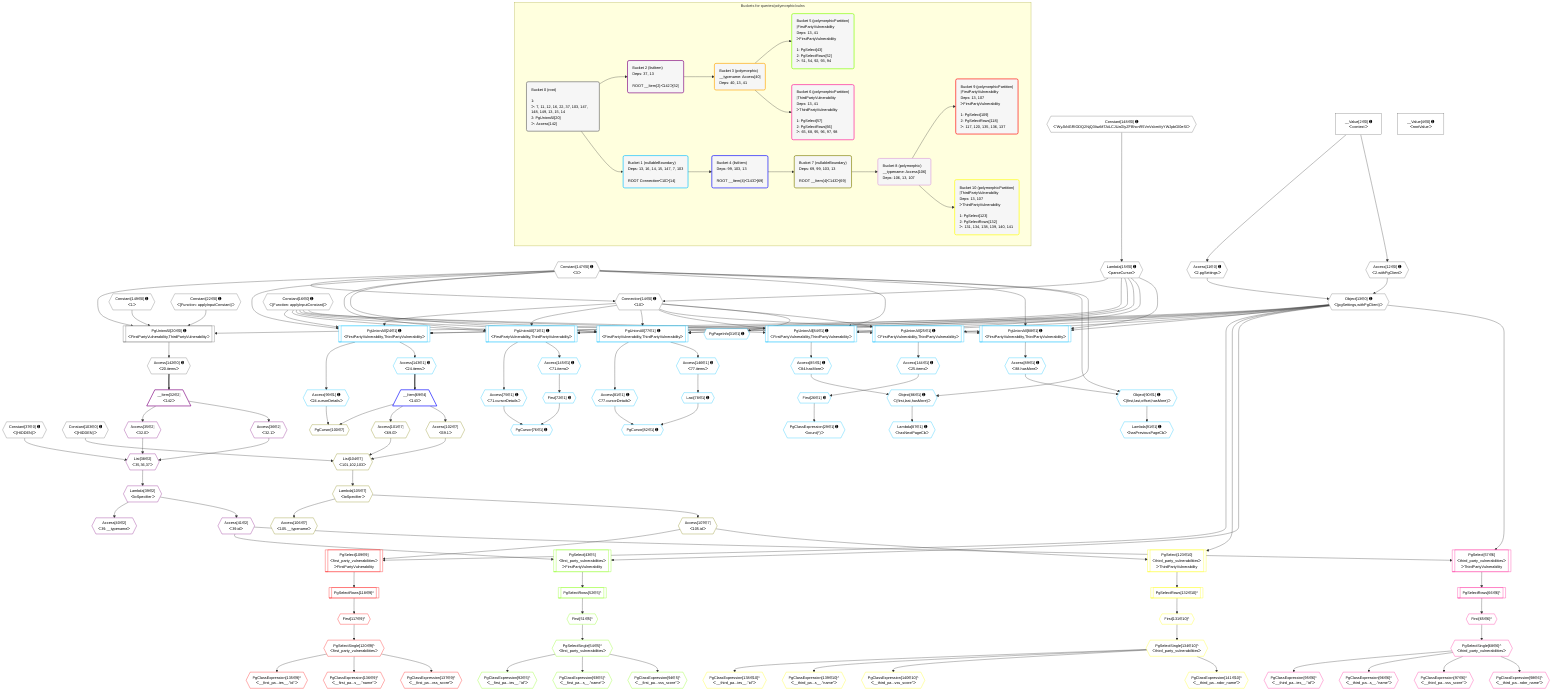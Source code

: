 %%{init: {'themeVariables': { 'fontSize': '12px'}}}%%
graph TD
    classDef path fill:#eee,stroke:#000,color:#000
    classDef plan fill:#fff,stroke-width:1px,color:#000
    classDef itemplan fill:#fff,stroke-width:2px,color:#000
    classDef unbatchedplan fill:#dff,stroke-width:1px,color:#000
    classDef sideeffectplan fill:#fcc,stroke-width:2px,color:#000
    classDef bucket fill:#f6f6f6,color:#000,stroke-width:2px,text-align:left

    subgraph "Buckets for queries/polymorphic/vulns"
    Bucket0("Bucket 0 (root)<br /><br />1: <br />ᐳ: 7, 11, 12, 16, 22, 37, 103, 147, 148, 149, 13, 15, 14<br />2: PgUnionAll[20]<br />ᐳ: Access[142]"):::bucket
    Bucket1("Bucket 1 (nullableBoundary)<br />Deps: 13, 16, 14, 15, 147, 7, 103<br /><br />ROOT Connectionᐸ10ᐳ[14]"):::bucket
    Bucket2("Bucket 2 (listItem)<br />Deps: 37, 13<br /><br />ROOT __Item{2}ᐸ142ᐳ[32]"):::bucket
    Bucket3("Bucket 3 (polymorphic)<br />__typename: Access[40]<br />Deps: 40, 13, 41"):::bucket
    Bucket4("Bucket 4 (listItem)<br />Deps: 99, 103, 13<br /><br />ROOT __Item{4}ᐸ143ᐳ[69]"):::bucket
    Bucket5("Bucket 5 (polymorphicPartition)<br />|FirstPartyVulnerability<br />Deps: 13, 41<br />ᐳFirstPartyVulnerability<br /><br />1: PgSelect[43]<br />2: PgSelectRows[52]<br />ᐳ: 51, 54, 92, 93, 94"):::bucket
    Bucket6("Bucket 6 (polymorphicPartition)<br />|ThirdPartyVulnerability<br />Deps: 13, 41<br />ᐳThirdPartyVulnerability<br /><br />1: PgSelect[57]<br />2: PgSelectRows[66]<br />ᐳ: 65, 68, 95, 96, 97, 98"):::bucket
    Bucket7("Bucket 7 (nullableBoundary)<br />Deps: 69, 99, 103, 13<br /><br />ROOT __Item{4}ᐸ143ᐳ[69]"):::bucket
    Bucket8("Bucket 8 (polymorphic)<br />__typename: Access[106]<br />Deps: 106, 13, 107"):::bucket
    Bucket9("Bucket 9 (polymorphicPartition)<br />|FirstPartyVulnerability<br />Deps: 13, 107<br />ᐳFirstPartyVulnerability<br /><br />1: PgSelect[109]<br />2: PgSelectRows[118]<br />ᐳ: 117, 120, 135, 136, 137"):::bucket
    Bucket10("Bucket 10 (polymorphicPartition)<br />|ThirdPartyVulnerability<br />Deps: 13, 107<br />ᐳThirdPartyVulnerability<br /><br />1: PgSelect[123]<br />2: PgSelectRows[132]<br />ᐳ: 131, 134, 138, 139, 140, 141"):::bucket
    end
    Bucket0 --> Bucket1 & Bucket2
    Bucket1 --> Bucket4
    Bucket2 --> Bucket3
    Bucket3 --> Bucket5 & Bucket6
    Bucket4 --> Bucket7
    Bucket7 --> Bucket8
    Bucket8 --> Bucket9 & Bucket10

    %% plan dependencies
    PgUnionAll20[["PgUnionAll[20∈0] ➊<br />ᐸFirstPartyVulnerability,ThirdPartyVulnerabilityᐳ"]]:::plan
    Object13{{"Object[13∈0] ➊<br />ᐸ{pgSettings,withPgClient}ᐳ"}}:::plan
    Constant147{{"Constant[147∈0] ➊<br />ᐸ3ᐳ"}}:::plan
    Constant149{{"Constant[149∈0] ➊<br />ᐸ1ᐳ"}}:::plan
    Constant22{{"Constant[22∈0] ➊<br />ᐸ[Function: applyInputConstant]ᐳ"}}:::plan
    Object13 & Constant147 & Constant149 & Constant22 --> PgUnionAll20
    Access11{{"Access[11∈0] ➊<br />ᐸ2.pgSettingsᐳ"}}:::plan
    Access12{{"Access[12∈0] ➊<br />ᐸ2.withPgClientᐳ"}}:::plan
    Access11 & Access12 --> Object13
    Connection14{{"Connection[14∈0] ➊<br />ᐸ10ᐳ"}}:::plan
    Lambda15{{"Lambda[15∈0] ➊<br />ᐸparseCursorᐳ"}}:::plan
    Constant147 & Lambda15 --> Connection14
    __Value2["__Value[2∈0] ➊<br />ᐸcontextᐳ"]:::plan
    __Value2 --> Access11
    __Value2 --> Access12
    Constant148{{"Constant[148∈0] ➊<br />ᐸ'WyJkNGRlODQ2NjQ3IiwiMTAiLCJUaGlyZFBhcnR5VnVsbmVyYWJpbGl0eSIᐳ"}}:::plan
    Constant148 --> Lambda15
    Access142{{"Access[142∈0] ➊<br />ᐸ20.itemsᐳ"}}:::plan
    PgUnionAll20 --> Access142
    __Value4["__Value[4∈0] ➊<br />ᐸrootValueᐳ"]:::plan
    Constant16{{"Constant[16∈0] ➊<br />ᐸ[Function: applyInputConstant]ᐳ"}}:::plan
    Constant37{{"Constant[37∈0] ➊<br />ᐸ[HIDDEN]ᐳ"}}:::plan
    Constant103{{"Constant[103∈0] ➊<br />ᐸ[HIDDEN]ᐳ"}}:::plan
    PgUnionAll24[["PgUnionAll[24∈1] ➊<br />ᐸFirstPartyVulnerability,ThirdPartyVulnerabilityᐳ"]]:::plan
    Object13 & Constant16 & Connection14 & Lambda15 & Constant147 --> PgUnionAll24
    PgUnionAll71[["PgUnionAll[71∈1] ➊<br />ᐸFirstPartyVulnerability,ThirdPartyVulnerabilityᐳ"]]:::plan
    Object13 & Constant16 & Connection14 & Lambda15 & Constant147 --> PgUnionAll71
    PgUnionAll77[["PgUnionAll[77∈1] ➊<br />ᐸFirstPartyVulnerability,ThirdPartyVulnerabilityᐳ"]]:::plan
    Object13 & Constant16 & Connection14 & Lambda15 & Constant147 --> PgUnionAll77
    PgUnionAll84[["PgUnionAll[84∈1] ➊<br />ᐸFirstPartyVulnerability,ThirdPartyVulnerabilityᐳ"]]:::plan
    Object13 & Constant16 & Connection14 & Lambda15 & Constant147 --> PgUnionAll84
    PgUnionAll88[["PgUnionAll[88∈1] ➊<br />ᐸFirstPartyVulnerability,ThirdPartyVulnerabilityᐳ"]]:::plan
    Object13 & Constant16 & Connection14 & Lambda15 & Constant147 --> PgUnionAll88
    Object90{{"Object[90∈1] ➊<br />ᐸ{first,last,offset,hasMore}ᐳ"}}:::plan
    Access89{{"Access[89∈1] ➊<br />ᐸ88.hasMoreᐳ"}}:::plan
    Constant147 & Access89 --> Object90
    PgUnionAll25[["PgUnionAll[25∈1] ➊<br />ᐸFirstPartyVulnerability,ThirdPartyVulnerabilityᐳ"]]:::plan
    Object13 & Constant16 & Connection14 --> PgUnionAll25
    Object86{{"Object[86∈1] ➊<br />ᐸ{first,last,hasMore}ᐳ"}}:::plan
    Access85{{"Access[85∈1] ➊<br />ᐸ84.hasMoreᐳ"}}:::plan
    Constant147 & Access85 --> Object86
    PgCursor76{{"PgCursor[76∈1] ➊"}}:::plan
    First72{{"First[72∈1] ➊"}}:::plan
    Access75{{"Access[75∈1] ➊<br />ᐸ71.cursorDetailsᐳ"}}:::plan
    First72 & Access75 --> PgCursor76
    PgCursor82{{"PgCursor[82∈1] ➊"}}:::plan
    Last78{{"Last[78∈1] ➊"}}:::plan
    Access81{{"Access[81∈1] ➊<br />ᐸ77.cursorDetailsᐳ"}}:::plan
    Last78 & Access81 --> PgCursor82
    First26{{"First[26∈1] ➊"}}:::plan
    Access144{{"Access[144∈1] ➊<br />ᐸ25.itemsᐳ"}}:::plan
    Access144 --> First26
    PgClassExpression29{{"PgClassExpression[29∈1] ➊<br />ᐸcount(*)ᐳ"}}:::plan
    First26 --> PgClassExpression29
    PgPageInfo31{{"PgPageInfo[31∈1] ➊"}}:::plan
    Connection14 --> PgPageInfo31
    Access145{{"Access[145∈1] ➊<br />ᐸ71.itemsᐳ"}}:::plan
    Access145 --> First72
    PgUnionAll71 --> Access75
    Access146{{"Access[146∈1] ➊<br />ᐸ77.itemsᐳ"}}:::plan
    Access146 --> Last78
    PgUnionAll77 --> Access81
    PgUnionAll84 --> Access85
    Lambda87{{"Lambda[87∈1] ➊<br />ᐸhasNextPageCbᐳ"}}:::plan
    Object86 --> Lambda87
    PgUnionAll88 --> Access89
    Lambda91{{"Lambda[91∈1] ➊<br />ᐸhasPreviousPageCbᐳ"}}:::plan
    Object90 --> Lambda91
    Access99{{"Access[99∈1] ➊<br />ᐸ24.cursorDetailsᐳ"}}:::plan
    PgUnionAll24 --> Access99
    Access143{{"Access[143∈1] ➊<br />ᐸ24.itemsᐳ"}}:::plan
    PgUnionAll24 --> Access143
    PgUnionAll25 --> Access144
    PgUnionAll71 --> Access145
    PgUnionAll77 --> Access146
    __Item69[/"__Item[69∈4]<br />ᐸ143ᐳ"\]:::itemplan
    Access143 ==> __Item69
    List104{{"List[104∈7]<br />ᐸ101,102,103ᐳ"}}:::plan
    Access101{{"Access[101∈7]<br />ᐸ69.0ᐳ"}}:::plan
    Access102{{"Access[102∈7]<br />ᐸ69.1ᐳ"}}:::plan
    Access101 & Access102 & Constant103 --> List104
    PgCursor100{{"PgCursor[100∈7]"}}:::plan
    __Item69 & Access99 --> PgCursor100
    __Item69 --> Access101
    __Item69 --> Access102
    Lambda105{{"Lambda[105∈7]<br />ᐸtoSpecifierᐳ"}}:::plan
    List104 --> Lambda105
    Access106{{"Access[106∈7]<br />ᐸ105.__typenameᐳ"}}:::plan
    Lambda105 --> Access106
    Access107{{"Access[107∈7]<br />ᐸ105.idᐳ"}}:::plan
    Lambda105 --> Access107
    PgSelect109[["PgSelect[109∈9]<br />ᐸfirst_party_vulnerabilitiesᐳ<br />ᐳFirstPartyVulnerability"]]:::plan
    Object13 & Access107 --> PgSelect109
    First117{{"First[117∈9]^"}}:::plan
    PgSelectRows118[["PgSelectRows[118∈9]^"]]:::plan
    PgSelectRows118 --> First117
    PgSelect109 --> PgSelectRows118
    PgSelectSingle120{{"PgSelectSingle[120∈9]^<br />ᐸfirst_party_vulnerabilitiesᐳ"}}:::plan
    First117 --> PgSelectSingle120
    PgClassExpression135{{"PgClassExpression[135∈9]^<br />ᐸ__first_pa...ies__.”id”ᐳ"}}:::plan
    PgSelectSingle120 --> PgClassExpression135
    PgClassExpression136{{"PgClassExpression[136∈9]^<br />ᐸ__first_pa...s__.”name”ᐳ"}}:::plan
    PgSelectSingle120 --> PgClassExpression136
    PgClassExpression137{{"PgClassExpression[137∈9]^<br />ᐸ__first_pa...vss_score”ᐳ"}}:::plan
    PgSelectSingle120 --> PgClassExpression137
    PgSelect123[["PgSelect[123∈10]<br />ᐸthird_party_vulnerabilitiesᐳ<br />ᐳThirdPartyVulnerability"]]:::plan
    Object13 & Access107 --> PgSelect123
    First131{{"First[131∈10]^"}}:::plan
    PgSelectRows132[["PgSelectRows[132∈10]^"]]:::plan
    PgSelectRows132 --> First131
    PgSelect123 --> PgSelectRows132
    PgSelectSingle134{{"PgSelectSingle[134∈10]^<br />ᐸthird_party_vulnerabilitiesᐳ"}}:::plan
    First131 --> PgSelectSingle134
    PgClassExpression138{{"PgClassExpression[138∈10]^<br />ᐸ__third_pa...ies__.”id”ᐳ"}}:::plan
    PgSelectSingle134 --> PgClassExpression138
    PgClassExpression139{{"PgClassExpression[139∈10]^<br />ᐸ__third_pa...s__.”name”ᐳ"}}:::plan
    PgSelectSingle134 --> PgClassExpression139
    PgClassExpression140{{"PgClassExpression[140∈10]^<br />ᐸ__third_pa...vss_score”ᐳ"}}:::plan
    PgSelectSingle134 --> PgClassExpression140
    PgClassExpression141{{"PgClassExpression[141∈10]^<br />ᐸ__third_pa...ndor_name”ᐳ"}}:::plan
    PgSelectSingle134 --> PgClassExpression141
    List38{{"List[38∈2]<br />ᐸ35,36,37ᐳ"}}:::plan
    Access35{{"Access[35∈2]<br />ᐸ32.0ᐳ"}}:::plan
    Access36{{"Access[36∈2]<br />ᐸ32.1ᐳ"}}:::plan
    Access35 & Access36 & Constant37 --> List38
    __Item32[/"__Item[32∈2]<br />ᐸ142ᐳ"\]:::itemplan
    Access142 ==> __Item32
    __Item32 --> Access35
    __Item32 --> Access36
    Lambda39{{"Lambda[39∈2]<br />ᐸtoSpecifierᐳ"}}:::plan
    List38 --> Lambda39
    Access40{{"Access[40∈2]<br />ᐸ39.__typenameᐳ"}}:::plan
    Lambda39 --> Access40
    Access41{{"Access[41∈2]<br />ᐸ39.idᐳ"}}:::plan
    Lambda39 --> Access41
    PgSelect43[["PgSelect[43∈5]<br />ᐸfirst_party_vulnerabilitiesᐳ<br />ᐳFirstPartyVulnerability"]]:::plan
    Object13 & Access41 --> PgSelect43
    First51{{"First[51∈5]^"}}:::plan
    PgSelectRows52[["PgSelectRows[52∈5]^"]]:::plan
    PgSelectRows52 --> First51
    PgSelect43 --> PgSelectRows52
    PgSelectSingle54{{"PgSelectSingle[54∈5]^<br />ᐸfirst_party_vulnerabilitiesᐳ"}}:::plan
    First51 --> PgSelectSingle54
    PgClassExpression92{{"PgClassExpression[92∈5]^<br />ᐸ__first_pa...ies__.”id”ᐳ"}}:::plan
    PgSelectSingle54 --> PgClassExpression92
    PgClassExpression93{{"PgClassExpression[93∈5]^<br />ᐸ__first_pa...s__.”name”ᐳ"}}:::plan
    PgSelectSingle54 --> PgClassExpression93
    PgClassExpression94{{"PgClassExpression[94∈5]^<br />ᐸ__first_pa...vss_score”ᐳ"}}:::plan
    PgSelectSingle54 --> PgClassExpression94
    PgSelect57[["PgSelect[57∈6]<br />ᐸthird_party_vulnerabilitiesᐳ<br />ᐳThirdPartyVulnerability"]]:::plan
    Object13 & Access41 --> PgSelect57
    First65{{"First[65∈6]^"}}:::plan
    PgSelectRows66[["PgSelectRows[66∈6]^"]]:::plan
    PgSelectRows66 --> First65
    PgSelect57 --> PgSelectRows66
    PgSelectSingle68{{"PgSelectSingle[68∈6]^<br />ᐸthird_party_vulnerabilitiesᐳ"}}:::plan
    First65 --> PgSelectSingle68
    PgClassExpression95{{"PgClassExpression[95∈6]^<br />ᐸ__third_pa...ies__.”id”ᐳ"}}:::plan
    PgSelectSingle68 --> PgClassExpression95
    PgClassExpression96{{"PgClassExpression[96∈6]^<br />ᐸ__third_pa...s__.”name”ᐳ"}}:::plan
    PgSelectSingle68 --> PgClassExpression96
    PgClassExpression97{{"PgClassExpression[97∈6]^<br />ᐸ__third_pa...vss_score”ᐳ"}}:::plan
    PgSelectSingle68 --> PgClassExpression97
    PgClassExpression98{{"PgClassExpression[98∈6]^<br />ᐸ__third_pa...ndor_name”ᐳ"}}:::plan
    PgSelectSingle68 --> PgClassExpression98

    %% define steps
    classDef bucket0 stroke:#696969
    class Bucket0,__Value2,__Value4,Access11,Access12,Object13,Connection14,Lambda15,Constant16,PgUnionAll20,Constant22,Constant37,Constant103,Access142,Constant147,Constant148,Constant149 bucket0
    classDef bucket1 stroke:#00bfff
    class Bucket1,PgUnionAll24,PgUnionAll25,First26,PgClassExpression29,PgPageInfo31,PgUnionAll71,First72,Access75,PgCursor76,PgUnionAll77,Last78,Access81,PgCursor82,PgUnionAll84,Access85,Object86,Lambda87,PgUnionAll88,Access89,Object90,Lambda91,Access99,Access143,Access144,Access145,Access146 bucket1
    classDef bucket2 stroke:#7f007f
    class Bucket2,__Item32,Access35,Access36,List38,Lambda39,Access40,Access41 bucket2
    classDef bucket3 stroke:#ffa500
    class Bucket3 bucket3
    classDef bucket4 stroke:#0000ff
    class Bucket4,__Item69 bucket4
    classDef bucket5 stroke:#7fff00
    class Bucket5,PgSelect43,First51,PgSelectRows52,PgSelectSingle54,PgClassExpression92,PgClassExpression93,PgClassExpression94 bucket5
    classDef bucket6 stroke:#ff1493
    class Bucket6,PgSelect57,First65,PgSelectRows66,PgSelectSingle68,PgClassExpression95,PgClassExpression96,PgClassExpression97,PgClassExpression98 bucket6
    classDef bucket7 stroke:#808000
    class Bucket7,PgCursor100,Access101,Access102,List104,Lambda105,Access106,Access107 bucket7
    classDef bucket8 stroke:#dda0dd
    class Bucket8 bucket8
    classDef bucket9 stroke:#ff0000
    class Bucket9,PgSelect109,First117,PgSelectRows118,PgSelectSingle120,PgClassExpression135,PgClassExpression136,PgClassExpression137 bucket9
    classDef bucket10 stroke:#ffff00
    class Bucket10,PgSelect123,First131,PgSelectRows132,PgSelectSingle134,PgClassExpression138,PgClassExpression139,PgClassExpression140,PgClassExpression141 bucket10